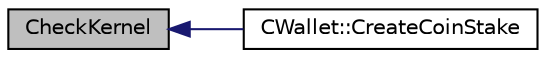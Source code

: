 digraph "CheckKernel"
{
  edge [fontname="Helvetica",fontsize="10",labelfontname="Helvetica",labelfontsize="10"];
  node [fontname="Helvetica",fontsize="10",shape=record];
  rankdir="LR";
  Node10 [label="CheckKernel",height=0.2,width=0.4,color="black", fillcolor="grey75", style="filled", fontcolor="black"];
  Node10 -> Node11 [dir="back",color="midnightblue",fontsize="10",style="solid",fontname="Helvetica"];
  Node11 [label="CWallet::CreateCoinStake",height=0.2,width=0.4,color="black", fillcolor="white", style="filled",URL="$class_c_wallet.html#a644df129468440aa36f49ca3716a3c19"];
}
